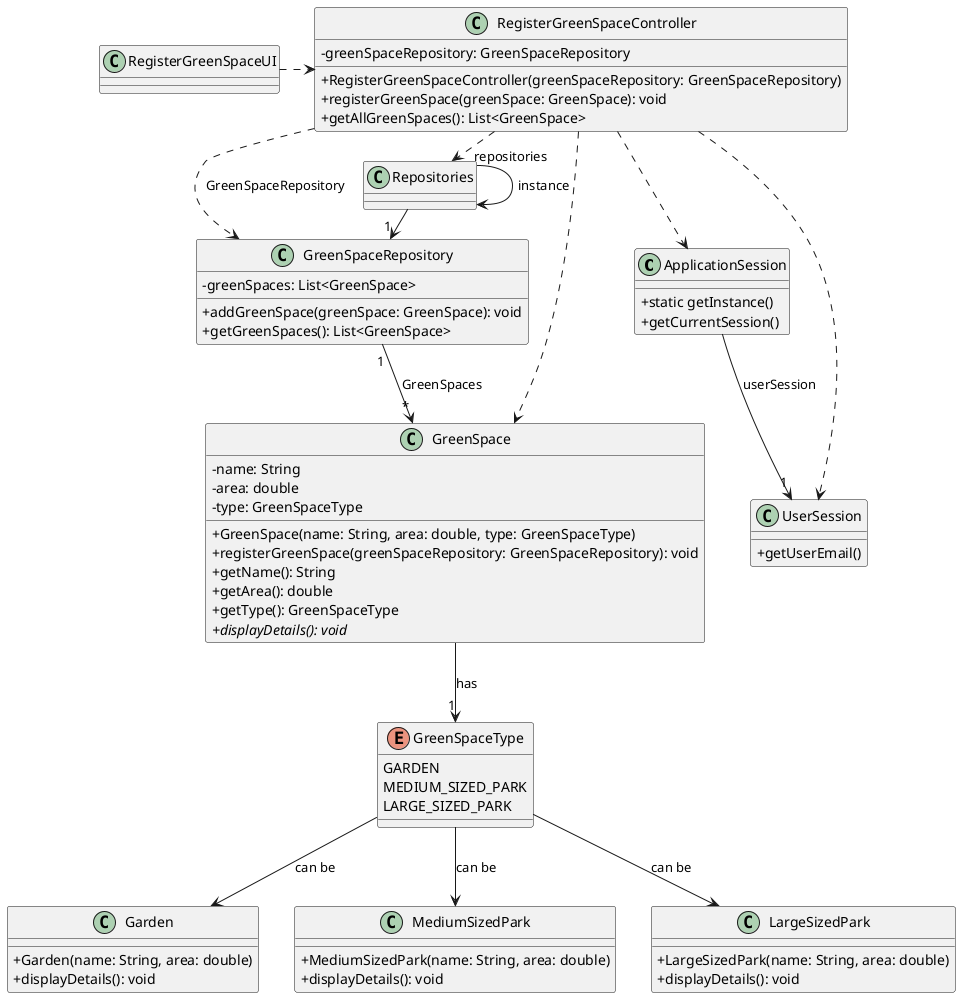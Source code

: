 @startuml

'skinparam monochrome true
skinparam packageStyle rectangle
skinparam shadowing false
skinparam linetype polyline
skinparam linetype orto

skinparam classAttributeIconSize 0

'left to right direction

class ApplicationSession
{
    + static getInstance()
    + getCurrentSession()
}

class UserSession
{
    + getUserEmail()
}

class GreenSpace {
    - name: String
    - area: double
    - type: GreenSpaceType

    + GreenSpace(name: String, area: double, type: GreenSpaceType)
    + registerGreenSpace(greenSpaceRepository: GreenSpaceRepository): void
    + getName(): String
    + getArea(): double
    + getType(): GreenSpaceType
    {abstract} + displayDetails(): void
}

class Garden {
    + Garden(name: String, area: double)
    + displayDetails(): void
}

class MediumSizedPark {
    + MediumSizedPark(name: String, area: double)
    + displayDetails(): void
}

class LargeSizedPark {
    + LargeSizedPark(name: String, area: double)
    + displayDetails(): void
}

class GreenSpaceRepository {
    - greenSpaces: List<GreenSpace>

    + addGreenSpace(greenSpace: GreenSpace): void
    + getGreenSpaces(): List<GreenSpace>
}

class RegisterGreenSpaceController {
    - greenSpaceRepository: GreenSpaceRepository

    + RegisterGreenSpaceController(greenSpaceRepository: GreenSpaceRepository)
    + registerGreenSpace(greenSpace: GreenSpace): void
    + getAllGreenSpaces(): List<GreenSpace>
}

enum GreenSpaceType {
    GARDEN
    MEDIUM_SIZED_PARK
    LARGE_SIZED_PARK
}

ApplicationSession --> "1" UserSession : userSession

RegisterGreenSpaceController ..> ApplicationSession
RegisterGreenSpaceController ..> UserSession

Repositories -> Repositories : instance

RegisterGreenSpaceUI .> RegisterGreenSpaceController

RegisterGreenSpaceController .> Repositories : repositories

Repositories -> "1" GreenSpaceRepository

RegisterGreenSpaceController ..> GreenSpaceRepository : GreenSpaceRepository
RegisterGreenSpaceController ..> GreenSpace

' Ligação dos tipos de parques com a classe GreenSpace
GreenSpaceType --> Garden : can be
GreenSpaceType --> MediumSizedPark : can be
GreenSpaceType --> LargeSizedPark : can be

GreenSpace --> "1" GreenSpaceType : has

' Legenda
GreenSpaceRepository "1" --> "*" GreenSpace : GreenSpaces

@enduml
